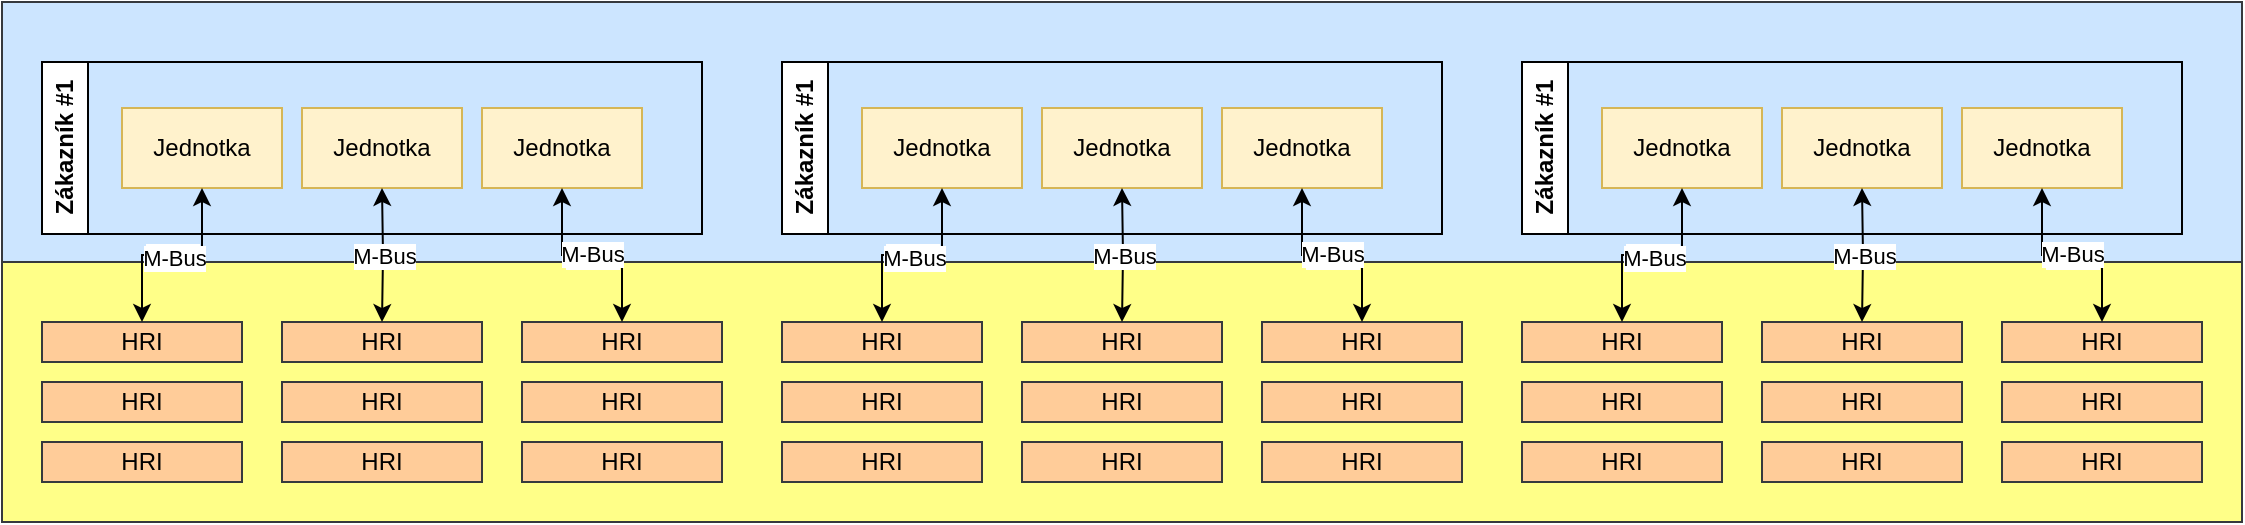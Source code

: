 <mxfile version="21.6.9" type="github">
  <diagram name="Page-1" id="n-vTJbwa5jrU47sz1mU_">
    <mxGraphModel dx="1687" dy="920" grid="1" gridSize="10" guides="1" tooltips="1" connect="1" arrows="1" fold="1" page="1" pageScale="1" pageWidth="1654" pageHeight="1169" math="0" shadow="0">
      <root>
        <mxCell id="0" />
        <mxCell id="1" parent="0" />
        <mxCell id="oxmaoGViPWF4fEeADS45-92" value="" style="rounded=0;whiteSpace=wrap;html=1;fillColor=#cce5ff;strokeColor=#36393d;" vertex="1" parent="1">
          <mxGeometry x="30" y="850" width="1120" height="130" as="geometry" />
        </mxCell>
        <mxCell id="oxmaoGViPWF4fEeADS45-91" value="" style="rounded=0;whiteSpace=wrap;html=1;fillColor=#ffff88;strokeColor=#36393d;" vertex="1" parent="1">
          <mxGeometry x="30" y="980" width="1120" height="130" as="geometry" />
        </mxCell>
        <mxCell id="oxmaoGViPWF4fEeADS45-1" value="Zákazník #1" style="swimlane;horizontal=0;whiteSpace=wrap;html=1;" vertex="1" parent="1">
          <mxGeometry x="50" y="880" width="330" height="86" as="geometry" />
        </mxCell>
        <mxCell id="oxmaoGViPWF4fEeADS45-14" value="Jednotka" style="whiteSpace=wrap;html=1;align=center;fillColor=#fff2cc;strokeColor=#d6b656;" vertex="1" parent="oxmaoGViPWF4fEeADS45-1">
          <mxGeometry x="40" y="23" width="80" height="40" as="geometry" />
        </mxCell>
        <mxCell id="oxmaoGViPWF4fEeADS45-17" value="Jednotka" style="whiteSpace=wrap;html=1;align=center;fillColor=#fff2cc;strokeColor=#d6b656;" vertex="1" parent="oxmaoGViPWF4fEeADS45-1">
          <mxGeometry x="130" y="23" width="80" height="40" as="geometry" />
        </mxCell>
        <mxCell id="oxmaoGViPWF4fEeADS45-18" value="Jednotka" style="whiteSpace=wrap;html=1;align=center;fillColor=#fff2cc;strokeColor=#d6b656;" vertex="1" parent="oxmaoGViPWF4fEeADS45-1">
          <mxGeometry x="220" y="23" width="80" height="40" as="geometry" />
        </mxCell>
        <mxCell id="oxmaoGViPWF4fEeADS45-15" value="" style="group" vertex="1" connectable="0" parent="1">
          <mxGeometry x="50" y="1010" width="100" height="80" as="geometry" />
        </mxCell>
        <mxCell id="oxmaoGViPWF4fEeADS45-9" value="HRI" style="whiteSpace=wrap;html=1;align=center;fillColor=#ffcc99;strokeColor=#36393d;" vertex="1" parent="oxmaoGViPWF4fEeADS45-15">
          <mxGeometry width="100" height="20" as="geometry" />
        </mxCell>
        <mxCell id="oxmaoGViPWF4fEeADS45-10" value="HRI" style="whiteSpace=wrap;html=1;align=center;fillColor=#ffcc99;strokeColor=#36393d;" vertex="1" parent="oxmaoGViPWF4fEeADS45-15">
          <mxGeometry y="30" width="100" height="20" as="geometry" />
        </mxCell>
        <mxCell id="oxmaoGViPWF4fEeADS45-11" value="HRI" style="whiteSpace=wrap;html=1;align=center;fillColor=#ffcc99;strokeColor=#36393d;" vertex="1" parent="oxmaoGViPWF4fEeADS45-15">
          <mxGeometry y="60" width="100" height="20" as="geometry" />
        </mxCell>
        <mxCell id="oxmaoGViPWF4fEeADS45-20" value="" style="group" vertex="1" connectable="0" parent="1">
          <mxGeometry x="170" y="1010" width="100" height="80" as="geometry" />
        </mxCell>
        <mxCell id="oxmaoGViPWF4fEeADS45-21" value="HRI" style="whiteSpace=wrap;html=1;align=center;fillColor=#ffcc99;strokeColor=#36393d;" vertex="1" parent="oxmaoGViPWF4fEeADS45-20">
          <mxGeometry width="100" height="20" as="geometry" />
        </mxCell>
        <mxCell id="oxmaoGViPWF4fEeADS45-22" value="HRI" style="whiteSpace=wrap;html=1;align=center;fillColor=#ffcc99;strokeColor=#36393d;" vertex="1" parent="oxmaoGViPWF4fEeADS45-20">
          <mxGeometry y="30" width="100" height="20" as="geometry" />
        </mxCell>
        <mxCell id="oxmaoGViPWF4fEeADS45-23" value="HRI" style="whiteSpace=wrap;html=1;align=center;fillColor=#ffcc99;strokeColor=#36393d;" vertex="1" parent="oxmaoGViPWF4fEeADS45-20">
          <mxGeometry y="60" width="100" height="20" as="geometry" />
        </mxCell>
        <mxCell id="oxmaoGViPWF4fEeADS45-24" value="" style="group" vertex="1" connectable="0" parent="1">
          <mxGeometry x="290" y="1010" width="100" height="80" as="geometry" />
        </mxCell>
        <mxCell id="oxmaoGViPWF4fEeADS45-25" value="HRI" style="whiteSpace=wrap;html=1;align=center;fillColor=#ffcc99;strokeColor=#36393d;" vertex="1" parent="oxmaoGViPWF4fEeADS45-24">
          <mxGeometry width="100" height="20" as="geometry" />
        </mxCell>
        <mxCell id="oxmaoGViPWF4fEeADS45-26" value="HRI" style="whiteSpace=wrap;html=1;align=center;fillColor=#ffcc99;strokeColor=#36393d;" vertex="1" parent="oxmaoGViPWF4fEeADS45-24">
          <mxGeometry y="30" width="100" height="20" as="geometry" />
        </mxCell>
        <mxCell id="oxmaoGViPWF4fEeADS45-27" value="HRI" style="whiteSpace=wrap;html=1;align=center;fillColor=#ffcc99;strokeColor=#36393d;" vertex="1" parent="oxmaoGViPWF4fEeADS45-24">
          <mxGeometry y="60" width="100" height="20" as="geometry" />
        </mxCell>
        <mxCell id="oxmaoGViPWF4fEeADS45-30" value="" style="endArrow=classic;html=1;rounded=0;exitX=0.5;exitY=0;exitDx=0;exitDy=0;entryX=0.5;entryY=1;entryDx=0;entryDy=0;edgeStyle=orthogonalEdgeStyle;startArrow=classic;startFill=1;" edge="1" parent="1" source="oxmaoGViPWF4fEeADS45-9" target="oxmaoGViPWF4fEeADS45-14">
          <mxGeometry relative="1" as="geometry">
            <mxPoint x="100" y="990" as="sourcePoint" />
            <mxPoint x="200" y="990" as="targetPoint" />
          </mxGeometry>
        </mxCell>
        <mxCell id="oxmaoGViPWF4fEeADS45-31" value="Label" style="edgeLabel;resizable=0;html=1;align=center;verticalAlign=middle;" connectable="0" vertex="1" parent="oxmaoGViPWF4fEeADS45-30">
          <mxGeometry relative="1" as="geometry" />
        </mxCell>
        <mxCell id="oxmaoGViPWF4fEeADS45-32" value="M-Bus" style="edgeLabel;html=1;align=center;verticalAlign=middle;resizable=0;points=[];" vertex="1" connectable="0" parent="oxmaoGViPWF4fEeADS45-30">
          <mxGeometry x="0.012" y="-1" relative="1" as="geometry">
            <mxPoint as="offset" />
          </mxGeometry>
        </mxCell>
        <mxCell id="oxmaoGViPWF4fEeADS45-34" value="" style="endArrow=classic;html=1;rounded=0;entryX=0.5;entryY=1;entryDx=0;entryDy=0;edgeStyle=orthogonalEdgeStyle;startArrow=classic;startFill=1;" edge="1" parent="1" target="oxmaoGViPWF4fEeADS45-17">
          <mxGeometry relative="1" as="geometry">
            <mxPoint x="220" y="1010" as="sourcePoint" />
            <mxPoint x="190" y="950" as="targetPoint" />
          </mxGeometry>
        </mxCell>
        <mxCell id="oxmaoGViPWF4fEeADS45-35" value="Label" style="edgeLabel;resizable=0;html=1;align=center;verticalAlign=middle;" connectable="0" vertex="1" parent="oxmaoGViPWF4fEeADS45-34">
          <mxGeometry relative="1" as="geometry" />
        </mxCell>
        <mxCell id="oxmaoGViPWF4fEeADS45-36" value="M-Bus" style="edgeLabel;html=1;align=center;verticalAlign=middle;resizable=0;points=[];" vertex="1" connectable="0" parent="oxmaoGViPWF4fEeADS45-34">
          <mxGeometry x="0.012" y="-1" relative="1" as="geometry">
            <mxPoint as="offset" />
          </mxGeometry>
        </mxCell>
        <mxCell id="oxmaoGViPWF4fEeADS45-37" value="" style="endArrow=classic;html=1;rounded=0;entryX=0.5;entryY=1;entryDx=0;entryDy=0;edgeStyle=orthogonalEdgeStyle;startArrow=classic;startFill=1;exitX=0.5;exitY=0;exitDx=0;exitDy=0;" edge="1" parent="1" source="oxmaoGViPWF4fEeADS45-25" target="oxmaoGViPWF4fEeADS45-18">
          <mxGeometry relative="1" as="geometry">
            <mxPoint x="230" y="1020" as="sourcePoint" />
            <mxPoint x="230" y="950" as="targetPoint" />
          </mxGeometry>
        </mxCell>
        <mxCell id="oxmaoGViPWF4fEeADS45-38" value="Label" style="edgeLabel;resizable=0;html=1;align=center;verticalAlign=middle;" connectable="0" vertex="1" parent="oxmaoGViPWF4fEeADS45-37">
          <mxGeometry relative="1" as="geometry" />
        </mxCell>
        <mxCell id="oxmaoGViPWF4fEeADS45-39" value="M-Bus" style="edgeLabel;html=1;align=center;verticalAlign=middle;resizable=0;points=[];" vertex="1" connectable="0" parent="oxmaoGViPWF4fEeADS45-37">
          <mxGeometry x="0.012" y="-1" relative="1" as="geometry">
            <mxPoint as="offset" />
          </mxGeometry>
        </mxCell>
        <mxCell id="oxmaoGViPWF4fEeADS45-41" value="Zákazník #1" style="swimlane;horizontal=0;whiteSpace=wrap;html=1;" vertex="1" parent="1">
          <mxGeometry x="420" y="880" width="330" height="86" as="geometry" />
        </mxCell>
        <mxCell id="oxmaoGViPWF4fEeADS45-42" value="Jednotka" style="whiteSpace=wrap;html=1;align=center;fillColor=#fff2cc;strokeColor=#d6b656;" vertex="1" parent="oxmaoGViPWF4fEeADS45-41">
          <mxGeometry x="40" y="23" width="80" height="40" as="geometry" />
        </mxCell>
        <mxCell id="oxmaoGViPWF4fEeADS45-43" value="Jednotka" style="whiteSpace=wrap;html=1;align=center;fillColor=#fff2cc;strokeColor=#d6b656;" vertex="1" parent="oxmaoGViPWF4fEeADS45-41">
          <mxGeometry x="130" y="23" width="80" height="40" as="geometry" />
        </mxCell>
        <mxCell id="oxmaoGViPWF4fEeADS45-44" value="Jednotka" style="whiteSpace=wrap;html=1;align=center;fillColor=#fff2cc;strokeColor=#d6b656;" vertex="1" parent="oxmaoGViPWF4fEeADS45-41">
          <mxGeometry x="220" y="23" width="80" height="40" as="geometry" />
        </mxCell>
        <mxCell id="oxmaoGViPWF4fEeADS45-45" value="" style="group" vertex="1" connectable="0" parent="1">
          <mxGeometry x="420" y="1010" width="100" height="80" as="geometry" />
        </mxCell>
        <mxCell id="oxmaoGViPWF4fEeADS45-46" value="HRI" style="whiteSpace=wrap;html=1;align=center;fillColor=#ffcc99;strokeColor=#36393d;" vertex="1" parent="oxmaoGViPWF4fEeADS45-45">
          <mxGeometry width="100" height="20" as="geometry" />
        </mxCell>
        <mxCell id="oxmaoGViPWF4fEeADS45-47" value="HRI" style="whiteSpace=wrap;html=1;align=center;fillColor=#ffcc99;strokeColor=#36393d;" vertex="1" parent="oxmaoGViPWF4fEeADS45-45">
          <mxGeometry y="30" width="100" height="20" as="geometry" />
        </mxCell>
        <mxCell id="oxmaoGViPWF4fEeADS45-48" value="HRI" style="whiteSpace=wrap;html=1;align=center;fillColor=#ffcc99;strokeColor=#36393d;" vertex="1" parent="oxmaoGViPWF4fEeADS45-45">
          <mxGeometry y="60" width="100" height="20" as="geometry" />
        </mxCell>
        <mxCell id="oxmaoGViPWF4fEeADS45-49" value="" style="group" vertex="1" connectable="0" parent="1">
          <mxGeometry x="540" y="1010" width="100" height="80" as="geometry" />
        </mxCell>
        <mxCell id="oxmaoGViPWF4fEeADS45-50" value="HRI" style="whiteSpace=wrap;html=1;align=center;fillColor=#ffcc99;strokeColor=#36393d;" vertex="1" parent="oxmaoGViPWF4fEeADS45-49">
          <mxGeometry width="100" height="20" as="geometry" />
        </mxCell>
        <mxCell id="oxmaoGViPWF4fEeADS45-51" value="HRI" style="whiteSpace=wrap;html=1;align=center;fillColor=#ffcc99;strokeColor=#36393d;" vertex="1" parent="oxmaoGViPWF4fEeADS45-49">
          <mxGeometry y="30" width="100" height="20" as="geometry" />
        </mxCell>
        <mxCell id="oxmaoGViPWF4fEeADS45-52" value="HRI" style="whiteSpace=wrap;html=1;align=center;fillColor=#ffcc99;strokeColor=#36393d;" vertex="1" parent="oxmaoGViPWF4fEeADS45-49">
          <mxGeometry y="60" width="100" height="20" as="geometry" />
        </mxCell>
        <mxCell id="oxmaoGViPWF4fEeADS45-53" value="" style="group" vertex="1" connectable="0" parent="1">
          <mxGeometry x="660" y="1010" width="100" height="80" as="geometry" />
        </mxCell>
        <mxCell id="oxmaoGViPWF4fEeADS45-54" value="HRI" style="whiteSpace=wrap;html=1;align=center;fillColor=#ffcc99;strokeColor=#36393d;" vertex="1" parent="oxmaoGViPWF4fEeADS45-53">
          <mxGeometry width="100" height="20" as="geometry" />
        </mxCell>
        <mxCell id="oxmaoGViPWF4fEeADS45-55" value="HRI" style="whiteSpace=wrap;html=1;align=center;fillColor=#ffcc99;strokeColor=#36393d;" vertex="1" parent="oxmaoGViPWF4fEeADS45-53">
          <mxGeometry y="30" width="100" height="20" as="geometry" />
        </mxCell>
        <mxCell id="oxmaoGViPWF4fEeADS45-56" value="HRI" style="whiteSpace=wrap;html=1;align=center;fillColor=#ffcc99;strokeColor=#36393d;" vertex="1" parent="oxmaoGViPWF4fEeADS45-53">
          <mxGeometry y="60" width="100" height="20" as="geometry" />
        </mxCell>
        <mxCell id="oxmaoGViPWF4fEeADS45-57" value="" style="endArrow=classic;html=1;rounded=0;exitX=0.5;exitY=0;exitDx=0;exitDy=0;entryX=0.5;entryY=1;entryDx=0;entryDy=0;edgeStyle=orthogonalEdgeStyle;startArrow=classic;startFill=1;" edge="1" parent="1" source="oxmaoGViPWF4fEeADS45-46" target="oxmaoGViPWF4fEeADS45-42">
          <mxGeometry relative="1" as="geometry">
            <mxPoint x="470" y="990" as="sourcePoint" />
            <mxPoint x="570" y="990" as="targetPoint" />
          </mxGeometry>
        </mxCell>
        <mxCell id="oxmaoGViPWF4fEeADS45-58" value="Label" style="edgeLabel;resizable=0;html=1;align=center;verticalAlign=middle;" connectable="0" vertex="1" parent="oxmaoGViPWF4fEeADS45-57">
          <mxGeometry relative="1" as="geometry" />
        </mxCell>
        <mxCell id="oxmaoGViPWF4fEeADS45-59" value="M-Bus" style="edgeLabel;html=1;align=center;verticalAlign=middle;resizable=0;points=[];" vertex="1" connectable="0" parent="oxmaoGViPWF4fEeADS45-57">
          <mxGeometry x="0.012" y="-1" relative="1" as="geometry">
            <mxPoint as="offset" />
          </mxGeometry>
        </mxCell>
        <mxCell id="oxmaoGViPWF4fEeADS45-60" value="" style="endArrow=classic;html=1;rounded=0;entryX=0.5;entryY=1;entryDx=0;entryDy=0;edgeStyle=orthogonalEdgeStyle;startArrow=classic;startFill=1;" edge="1" parent="1" target="oxmaoGViPWF4fEeADS45-43">
          <mxGeometry relative="1" as="geometry">
            <mxPoint x="590" y="1010" as="sourcePoint" />
            <mxPoint x="560" y="950" as="targetPoint" />
          </mxGeometry>
        </mxCell>
        <mxCell id="oxmaoGViPWF4fEeADS45-61" value="Label" style="edgeLabel;resizable=0;html=1;align=center;verticalAlign=middle;" connectable="0" vertex="1" parent="oxmaoGViPWF4fEeADS45-60">
          <mxGeometry relative="1" as="geometry" />
        </mxCell>
        <mxCell id="oxmaoGViPWF4fEeADS45-62" value="M-Bus" style="edgeLabel;html=1;align=center;verticalAlign=middle;resizable=0;points=[];" vertex="1" connectable="0" parent="oxmaoGViPWF4fEeADS45-60">
          <mxGeometry x="0.012" y="-1" relative="1" as="geometry">
            <mxPoint as="offset" />
          </mxGeometry>
        </mxCell>
        <mxCell id="oxmaoGViPWF4fEeADS45-63" value="" style="endArrow=classic;html=1;rounded=0;entryX=0.5;entryY=1;entryDx=0;entryDy=0;edgeStyle=orthogonalEdgeStyle;startArrow=classic;startFill=1;exitX=0.5;exitY=0;exitDx=0;exitDy=0;" edge="1" parent="1" source="oxmaoGViPWF4fEeADS45-54" target="oxmaoGViPWF4fEeADS45-44">
          <mxGeometry relative="1" as="geometry">
            <mxPoint x="600" y="1020" as="sourcePoint" />
            <mxPoint x="600" y="950" as="targetPoint" />
          </mxGeometry>
        </mxCell>
        <mxCell id="oxmaoGViPWF4fEeADS45-64" value="Label" style="edgeLabel;resizable=0;html=1;align=center;verticalAlign=middle;" connectable="0" vertex="1" parent="oxmaoGViPWF4fEeADS45-63">
          <mxGeometry relative="1" as="geometry" />
        </mxCell>
        <mxCell id="oxmaoGViPWF4fEeADS45-65" value="M-Bus" style="edgeLabel;html=1;align=center;verticalAlign=middle;resizable=0;points=[];" vertex="1" connectable="0" parent="oxmaoGViPWF4fEeADS45-63">
          <mxGeometry x="0.012" y="-1" relative="1" as="geometry">
            <mxPoint as="offset" />
          </mxGeometry>
        </mxCell>
        <mxCell id="oxmaoGViPWF4fEeADS45-66" value="Zákazník #1" style="swimlane;horizontal=0;whiteSpace=wrap;html=1;" vertex="1" parent="1">
          <mxGeometry x="790" y="880" width="330" height="86" as="geometry" />
        </mxCell>
        <mxCell id="oxmaoGViPWF4fEeADS45-67" value="Jednotka" style="whiteSpace=wrap;html=1;align=center;fillColor=#fff2cc;strokeColor=#d6b656;" vertex="1" parent="oxmaoGViPWF4fEeADS45-66">
          <mxGeometry x="40" y="23" width="80" height="40" as="geometry" />
        </mxCell>
        <mxCell id="oxmaoGViPWF4fEeADS45-68" value="Jednotka" style="whiteSpace=wrap;html=1;align=center;fillColor=#fff2cc;strokeColor=#d6b656;" vertex="1" parent="oxmaoGViPWF4fEeADS45-66">
          <mxGeometry x="130" y="23" width="80" height="40" as="geometry" />
        </mxCell>
        <mxCell id="oxmaoGViPWF4fEeADS45-69" value="Jednotka" style="whiteSpace=wrap;html=1;align=center;fillColor=#fff2cc;strokeColor=#d6b656;" vertex="1" parent="oxmaoGViPWF4fEeADS45-66">
          <mxGeometry x="220" y="23" width="80" height="40" as="geometry" />
        </mxCell>
        <mxCell id="oxmaoGViPWF4fEeADS45-70" value="" style="group" vertex="1" connectable="0" parent="1">
          <mxGeometry x="790" y="1010" width="100" height="80" as="geometry" />
        </mxCell>
        <mxCell id="oxmaoGViPWF4fEeADS45-71" value="HRI" style="whiteSpace=wrap;html=1;align=center;fillColor=#ffcc99;strokeColor=#36393d;" vertex="1" parent="oxmaoGViPWF4fEeADS45-70">
          <mxGeometry width="100" height="20" as="geometry" />
        </mxCell>
        <mxCell id="oxmaoGViPWF4fEeADS45-72" value="HRI" style="whiteSpace=wrap;html=1;align=center;fillColor=#ffcc99;strokeColor=#36393d;" vertex="1" parent="oxmaoGViPWF4fEeADS45-70">
          <mxGeometry y="30" width="100" height="20" as="geometry" />
        </mxCell>
        <mxCell id="oxmaoGViPWF4fEeADS45-73" value="HRI" style="whiteSpace=wrap;html=1;align=center;fillColor=#ffcc99;strokeColor=#36393d;" vertex="1" parent="oxmaoGViPWF4fEeADS45-70">
          <mxGeometry y="60" width="100" height="20" as="geometry" />
        </mxCell>
        <mxCell id="oxmaoGViPWF4fEeADS45-74" value="" style="group" vertex="1" connectable="0" parent="1">
          <mxGeometry x="910" y="1010" width="100" height="80" as="geometry" />
        </mxCell>
        <mxCell id="oxmaoGViPWF4fEeADS45-75" value="HRI" style="whiteSpace=wrap;html=1;align=center;fillColor=#ffcc99;strokeColor=#36393d;" vertex="1" parent="oxmaoGViPWF4fEeADS45-74">
          <mxGeometry width="100" height="20" as="geometry" />
        </mxCell>
        <mxCell id="oxmaoGViPWF4fEeADS45-76" value="HRI" style="whiteSpace=wrap;html=1;align=center;fillColor=#ffcc99;strokeColor=#36393d;" vertex="1" parent="oxmaoGViPWF4fEeADS45-74">
          <mxGeometry y="30" width="100" height="20" as="geometry" />
        </mxCell>
        <mxCell id="oxmaoGViPWF4fEeADS45-77" value="HRI" style="whiteSpace=wrap;html=1;align=center;fillColor=#ffcc99;strokeColor=#36393d;" vertex="1" parent="oxmaoGViPWF4fEeADS45-74">
          <mxGeometry y="60" width="100" height="20" as="geometry" />
        </mxCell>
        <mxCell id="oxmaoGViPWF4fEeADS45-78" value="" style="group" vertex="1" connectable="0" parent="1">
          <mxGeometry x="1030" y="1010" width="100" height="80" as="geometry" />
        </mxCell>
        <mxCell id="oxmaoGViPWF4fEeADS45-79" value="HRI" style="whiteSpace=wrap;html=1;align=center;fillColor=#ffcc99;strokeColor=#36393d;" vertex="1" parent="oxmaoGViPWF4fEeADS45-78">
          <mxGeometry width="100" height="20" as="geometry" />
        </mxCell>
        <mxCell id="oxmaoGViPWF4fEeADS45-80" value="HRI" style="whiteSpace=wrap;html=1;align=center;fillColor=#ffcc99;strokeColor=#36393d;" vertex="1" parent="oxmaoGViPWF4fEeADS45-78">
          <mxGeometry y="30" width="100" height="20" as="geometry" />
        </mxCell>
        <mxCell id="oxmaoGViPWF4fEeADS45-81" value="HRI" style="whiteSpace=wrap;html=1;align=center;fillColor=#ffcc99;strokeColor=#36393d;" vertex="1" parent="oxmaoGViPWF4fEeADS45-78">
          <mxGeometry y="60" width="100" height="20" as="geometry" />
        </mxCell>
        <mxCell id="oxmaoGViPWF4fEeADS45-82" value="" style="endArrow=classic;html=1;rounded=0;exitX=0.5;exitY=0;exitDx=0;exitDy=0;entryX=0.5;entryY=1;entryDx=0;entryDy=0;edgeStyle=orthogonalEdgeStyle;startArrow=classic;startFill=1;" edge="1" parent="1" source="oxmaoGViPWF4fEeADS45-71" target="oxmaoGViPWF4fEeADS45-67">
          <mxGeometry relative="1" as="geometry">
            <mxPoint x="840" y="990" as="sourcePoint" />
            <mxPoint x="940" y="990" as="targetPoint" />
          </mxGeometry>
        </mxCell>
        <mxCell id="oxmaoGViPWF4fEeADS45-83" value="Label" style="edgeLabel;resizable=0;html=1;align=center;verticalAlign=middle;" connectable="0" vertex="1" parent="oxmaoGViPWF4fEeADS45-82">
          <mxGeometry relative="1" as="geometry" />
        </mxCell>
        <mxCell id="oxmaoGViPWF4fEeADS45-84" value="M-Bus" style="edgeLabel;html=1;align=center;verticalAlign=middle;resizable=0;points=[];" vertex="1" connectable="0" parent="oxmaoGViPWF4fEeADS45-82">
          <mxGeometry x="0.012" y="-1" relative="1" as="geometry">
            <mxPoint as="offset" />
          </mxGeometry>
        </mxCell>
        <mxCell id="oxmaoGViPWF4fEeADS45-85" value="" style="endArrow=classic;html=1;rounded=0;entryX=0.5;entryY=1;entryDx=0;entryDy=0;edgeStyle=orthogonalEdgeStyle;startArrow=classic;startFill=1;" edge="1" parent="1" target="oxmaoGViPWF4fEeADS45-68">
          <mxGeometry relative="1" as="geometry">
            <mxPoint x="960" y="1010" as="sourcePoint" />
            <mxPoint x="930" y="950" as="targetPoint" />
          </mxGeometry>
        </mxCell>
        <mxCell id="oxmaoGViPWF4fEeADS45-86" value="Label" style="edgeLabel;resizable=0;html=1;align=center;verticalAlign=middle;" connectable="0" vertex="1" parent="oxmaoGViPWF4fEeADS45-85">
          <mxGeometry relative="1" as="geometry" />
        </mxCell>
        <mxCell id="oxmaoGViPWF4fEeADS45-87" value="M-Bus" style="edgeLabel;html=1;align=center;verticalAlign=middle;resizable=0;points=[];" vertex="1" connectable="0" parent="oxmaoGViPWF4fEeADS45-85">
          <mxGeometry x="0.012" y="-1" relative="1" as="geometry">
            <mxPoint as="offset" />
          </mxGeometry>
        </mxCell>
        <mxCell id="oxmaoGViPWF4fEeADS45-88" value="" style="endArrow=classic;html=1;rounded=0;entryX=0.5;entryY=1;entryDx=0;entryDy=0;edgeStyle=orthogonalEdgeStyle;startArrow=classic;startFill=1;exitX=0.5;exitY=0;exitDx=0;exitDy=0;" edge="1" parent="1" source="oxmaoGViPWF4fEeADS45-79" target="oxmaoGViPWF4fEeADS45-69">
          <mxGeometry relative="1" as="geometry">
            <mxPoint x="970" y="1020" as="sourcePoint" />
            <mxPoint x="970" y="950" as="targetPoint" />
          </mxGeometry>
        </mxCell>
        <mxCell id="oxmaoGViPWF4fEeADS45-89" value="Label" style="edgeLabel;resizable=0;html=1;align=center;verticalAlign=middle;" connectable="0" vertex="1" parent="oxmaoGViPWF4fEeADS45-88">
          <mxGeometry relative="1" as="geometry" />
        </mxCell>
        <mxCell id="oxmaoGViPWF4fEeADS45-90" value="M-Bus" style="edgeLabel;html=1;align=center;verticalAlign=middle;resizable=0;points=[];" vertex="1" connectable="0" parent="oxmaoGViPWF4fEeADS45-88">
          <mxGeometry x="0.012" y="-1" relative="1" as="geometry">
            <mxPoint as="offset" />
          </mxGeometry>
        </mxCell>
      </root>
    </mxGraphModel>
  </diagram>
</mxfile>
